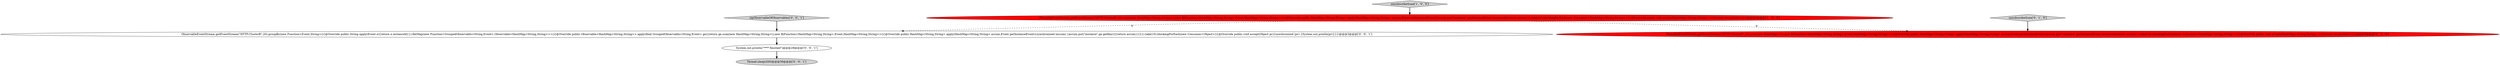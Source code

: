 digraph {
1 [style = filled, label = "unsubscribeScan['1', '0', '0']", fillcolor = lightgray, shape = diamond image = "AAA0AAABBB1BBB"];
6 [style = filled, label = "ObservableEventStream.getEventStream(\"HTTP-ClusterB\",20).groupBy(new Function<Event,String>(){@Override public String apply(Event e){return e.instanceId}}).flatMap(new Function<GroupedObservable<String,Event>,Observable<HashMap<String,String>>>(){@Override public Observable<HashMap<String,String>> apply(final GroupedObservable<String,Event> ge){return ge.scan(new HashMap<String,String>(),new BiFunction<HashMap<String,String>,Event,HashMap<String,String>>(){@Override public HashMap<String,String> apply(HashMap<String,String> accum,Event perInstanceEvent){synchronized (accum) {accum.put(\"instance\",ge.getKey())}return accum}})}}).take(10).blockingForEach(new Consumer<Object>(){@Override public void accept(Object pv){synchronized (pv) {System.out.println(pv)}}})@@@3@@@['0', '0', '1']", fillcolor = white, shape = ellipse image = "AAA0AAABBB3BBB"];
3 [style = filled, label = "unsubscribeScan['0', '1', '0']", fillcolor = lightgray, shape = diamond image = "AAA0AAABBB2BBB"];
5 [style = filled, label = "Thread.sleep(200)@@@30@@@['0', '0', '1']", fillcolor = lightgray, shape = ellipse image = "AAA0AAABBB3BBB"];
2 [style = filled, label = "FlowableEventStream.getEventStream(\"HTTP-ClusterB\",20).scan(new HashMap<>(),new BiFunction<HashMap<String,String>,Event,HashMap<String,String>>(){@Override public HashMap<String,String> apply(HashMap<String,String> accum,Event perInstanceEvent){accum.put(\"instance\",perInstanceEvent.instanceId)return accum}}).take(10).blockingForEach(new Consumer<HashMap<String,String>>(){@Override public void accept(HashMap<String,String> v){System.out.println(v)}})@@@3@@@['0', '1', '0']", fillcolor = red, shape = ellipse image = "AAA1AAABBB2BBB"];
0 [style = filled, label = "FlowableEventStream.getEventStream(\"HTTP-ClusterB\",20).scan(new HashMap<String,String>(),new BiFunction<HashMap<String,String>,Event,HashMap<String,String>>(){@Override public HashMap<String,String> apply(HashMap<String,String> accum,Event perInstanceEvent){accum.put(\"instance\",perInstanceEvent.instanceId)return accum}}).take(10).blockingForEach(new Consumer<HashMap<String,String>>(){@Override public void accept(HashMap<String,String> v){System.out.println(v)}})@@@3@@@['1', '0', '0']", fillcolor = red, shape = ellipse image = "AAA1AAABBB1BBB"];
7 [style = filled, label = "zipObservableOfObservables['0', '0', '1']", fillcolor = lightgray, shape = diamond image = "AAA0AAABBB3BBB"];
4 [style = filled, label = "System.out.println(\"**** finished\")@@@29@@@['0', '0', '1']", fillcolor = white, shape = ellipse image = "AAA0AAABBB3BBB"];
6->4 [style = bold, label=""];
0->2 [style = dashed, label="0"];
1->0 [style = bold, label=""];
3->2 [style = bold, label=""];
4->5 [style = bold, label=""];
7->6 [style = bold, label=""];
0->6 [style = dashed, label="0"];
}
